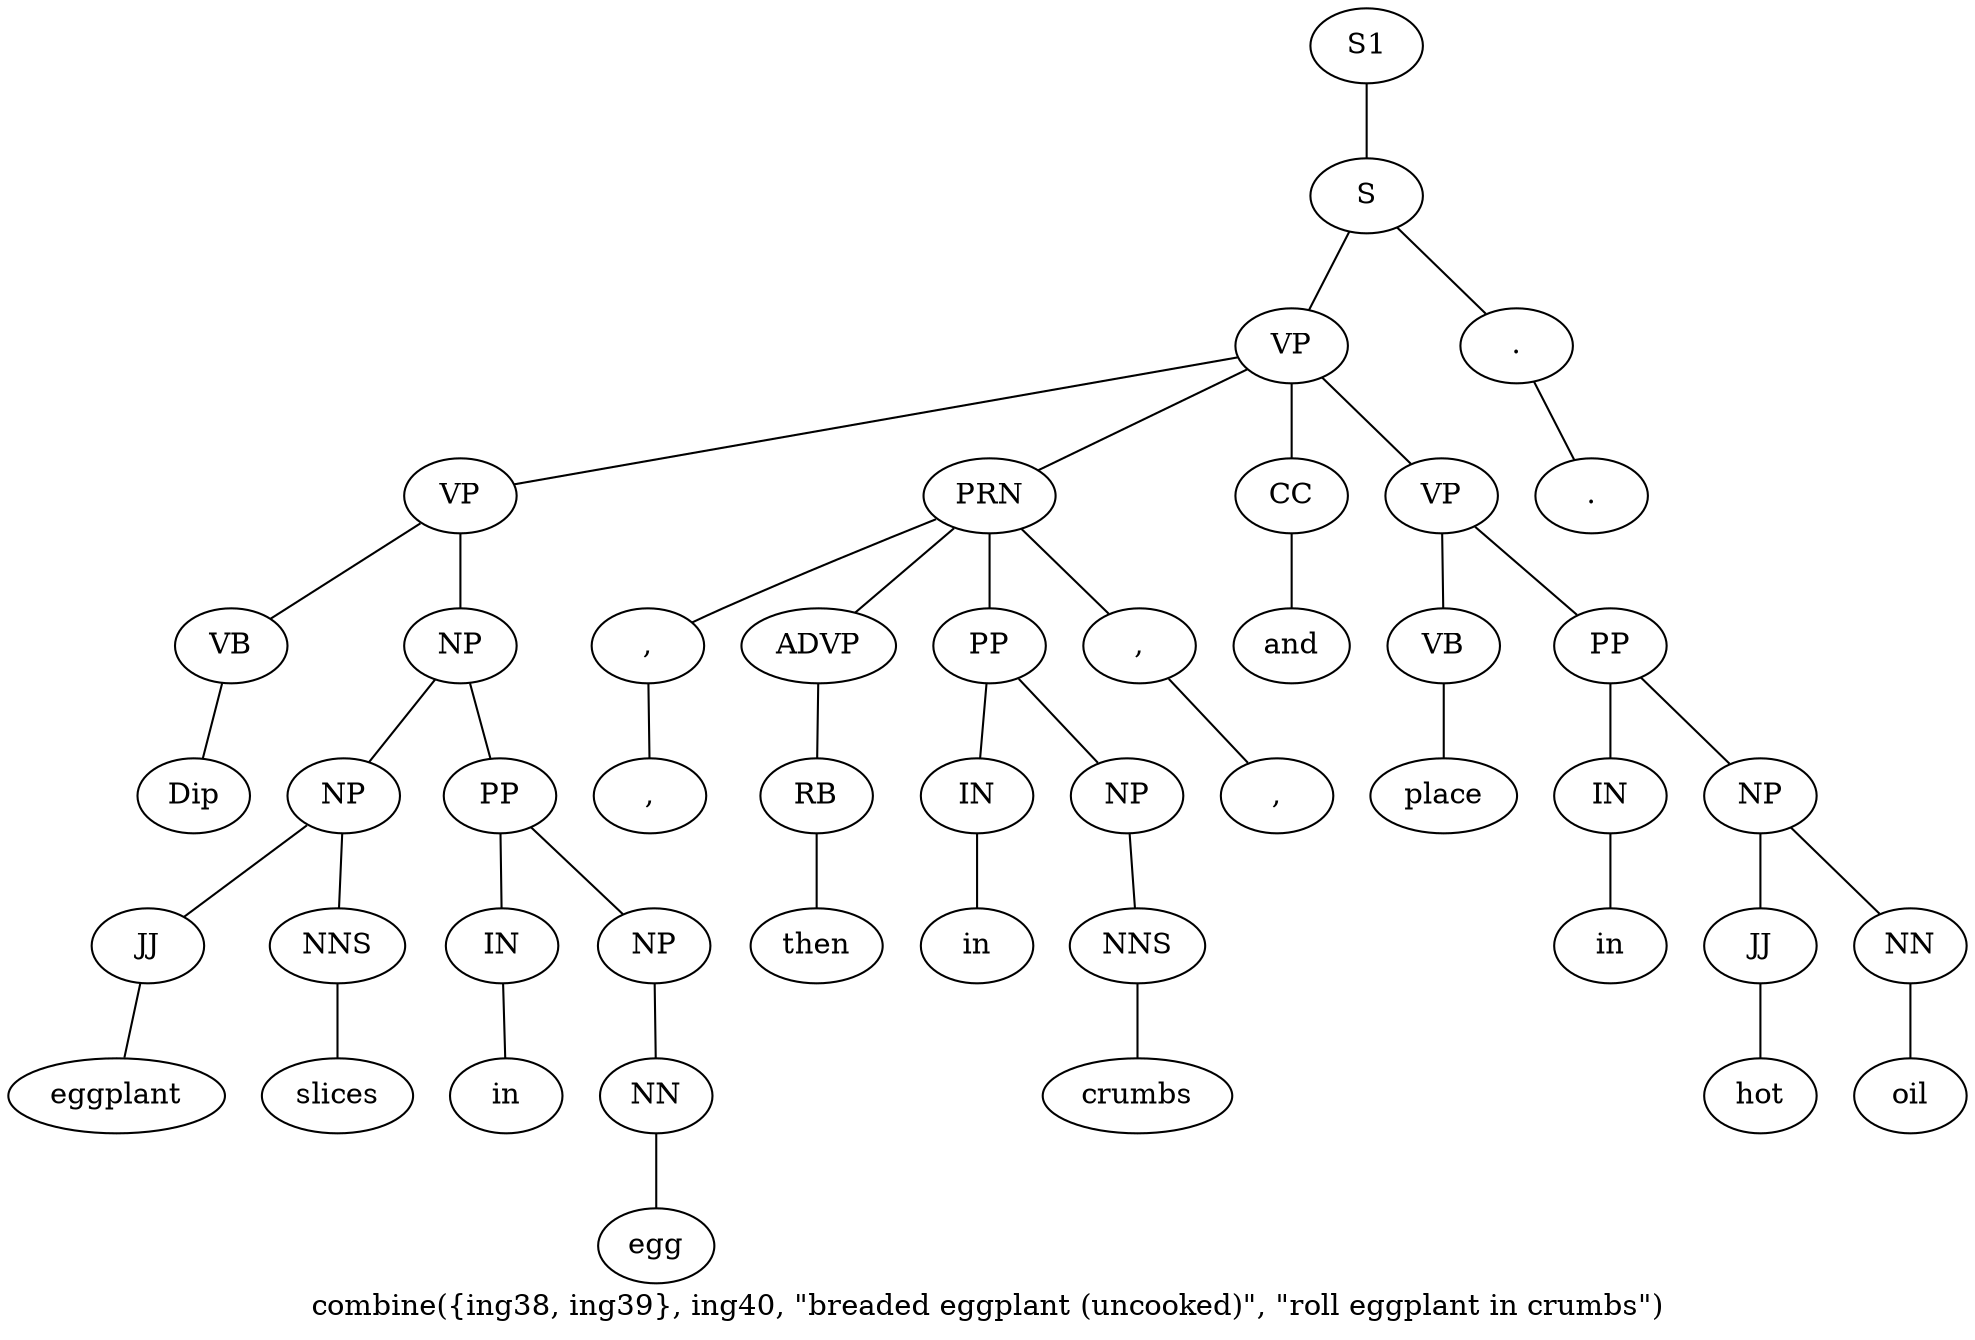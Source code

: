 graph SyntaxGraph {
	label = "combine({ing38, ing39}, ing40, \"breaded eggplant (uncooked)\", \"roll eggplant in crumbs\")";
	Node0 [label="S1"];
	Node1 [label="S"];
	Node2 [label="VP"];
	Node3 [label="VP"];
	Node4 [label="VB"];
	Node5 [label="Dip"];
	Node6 [label="NP"];
	Node7 [label="NP"];
	Node8 [label="JJ"];
	Node9 [label="eggplant"];
	Node10 [label="NNS"];
	Node11 [label="slices"];
	Node12 [label="PP"];
	Node13 [label="IN"];
	Node14 [label="in"];
	Node15 [label="NP"];
	Node16 [label="NN"];
	Node17 [label="egg"];
	Node18 [label="PRN"];
	Node19 [label=","];
	Node20 [label=","];
	Node21 [label="ADVP"];
	Node22 [label="RB"];
	Node23 [label="then"];
	Node24 [label="PP"];
	Node25 [label="IN"];
	Node26 [label="in"];
	Node27 [label="NP"];
	Node28 [label="NNS"];
	Node29 [label="crumbs"];
	Node30 [label=","];
	Node31 [label=","];
	Node32 [label="CC"];
	Node33 [label="and"];
	Node34 [label="VP"];
	Node35 [label="VB"];
	Node36 [label="place"];
	Node37 [label="PP"];
	Node38 [label="IN"];
	Node39 [label="in"];
	Node40 [label="NP"];
	Node41 [label="JJ"];
	Node42 [label="hot"];
	Node43 [label="NN"];
	Node44 [label="oil"];
	Node45 [label="."];
	Node46 [label="."];

	Node0 -- Node1;
	Node1 -- Node2;
	Node1 -- Node45;
	Node2 -- Node3;
	Node2 -- Node18;
	Node2 -- Node32;
	Node2 -- Node34;
	Node3 -- Node4;
	Node3 -- Node6;
	Node4 -- Node5;
	Node6 -- Node7;
	Node6 -- Node12;
	Node7 -- Node8;
	Node7 -- Node10;
	Node8 -- Node9;
	Node10 -- Node11;
	Node12 -- Node13;
	Node12 -- Node15;
	Node13 -- Node14;
	Node15 -- Node16;
	Node16 -- Node17;
	Node18 -- Node19;
	Node18 -- Node21;
	Node18 -- Node24;
	Node18 -- Node30;
	Node19 -- Node20;
	Node21 -- Node22;
	Node22 -- Node23;
	Node24 -- Node25;
	Node24 -- Node27;
	Node25 -- Node26;
	Node27 -- Node28;
	Node28 -- Node29;
	Node30 -- Node31;
	Node32 -- Node33;
	Node34 -- Node35;
	Node34 -- Node37;
	Node35 -- Node36;
	Node37 -- Node38;
	Node37 -- Node40;
	Node38 -- Node39;
	Node40 -- Node41;
	Node40 -- Node43;
	Node41 -- Node42;
	Node43 -- Node44;
	Node45 -- Node46;
}